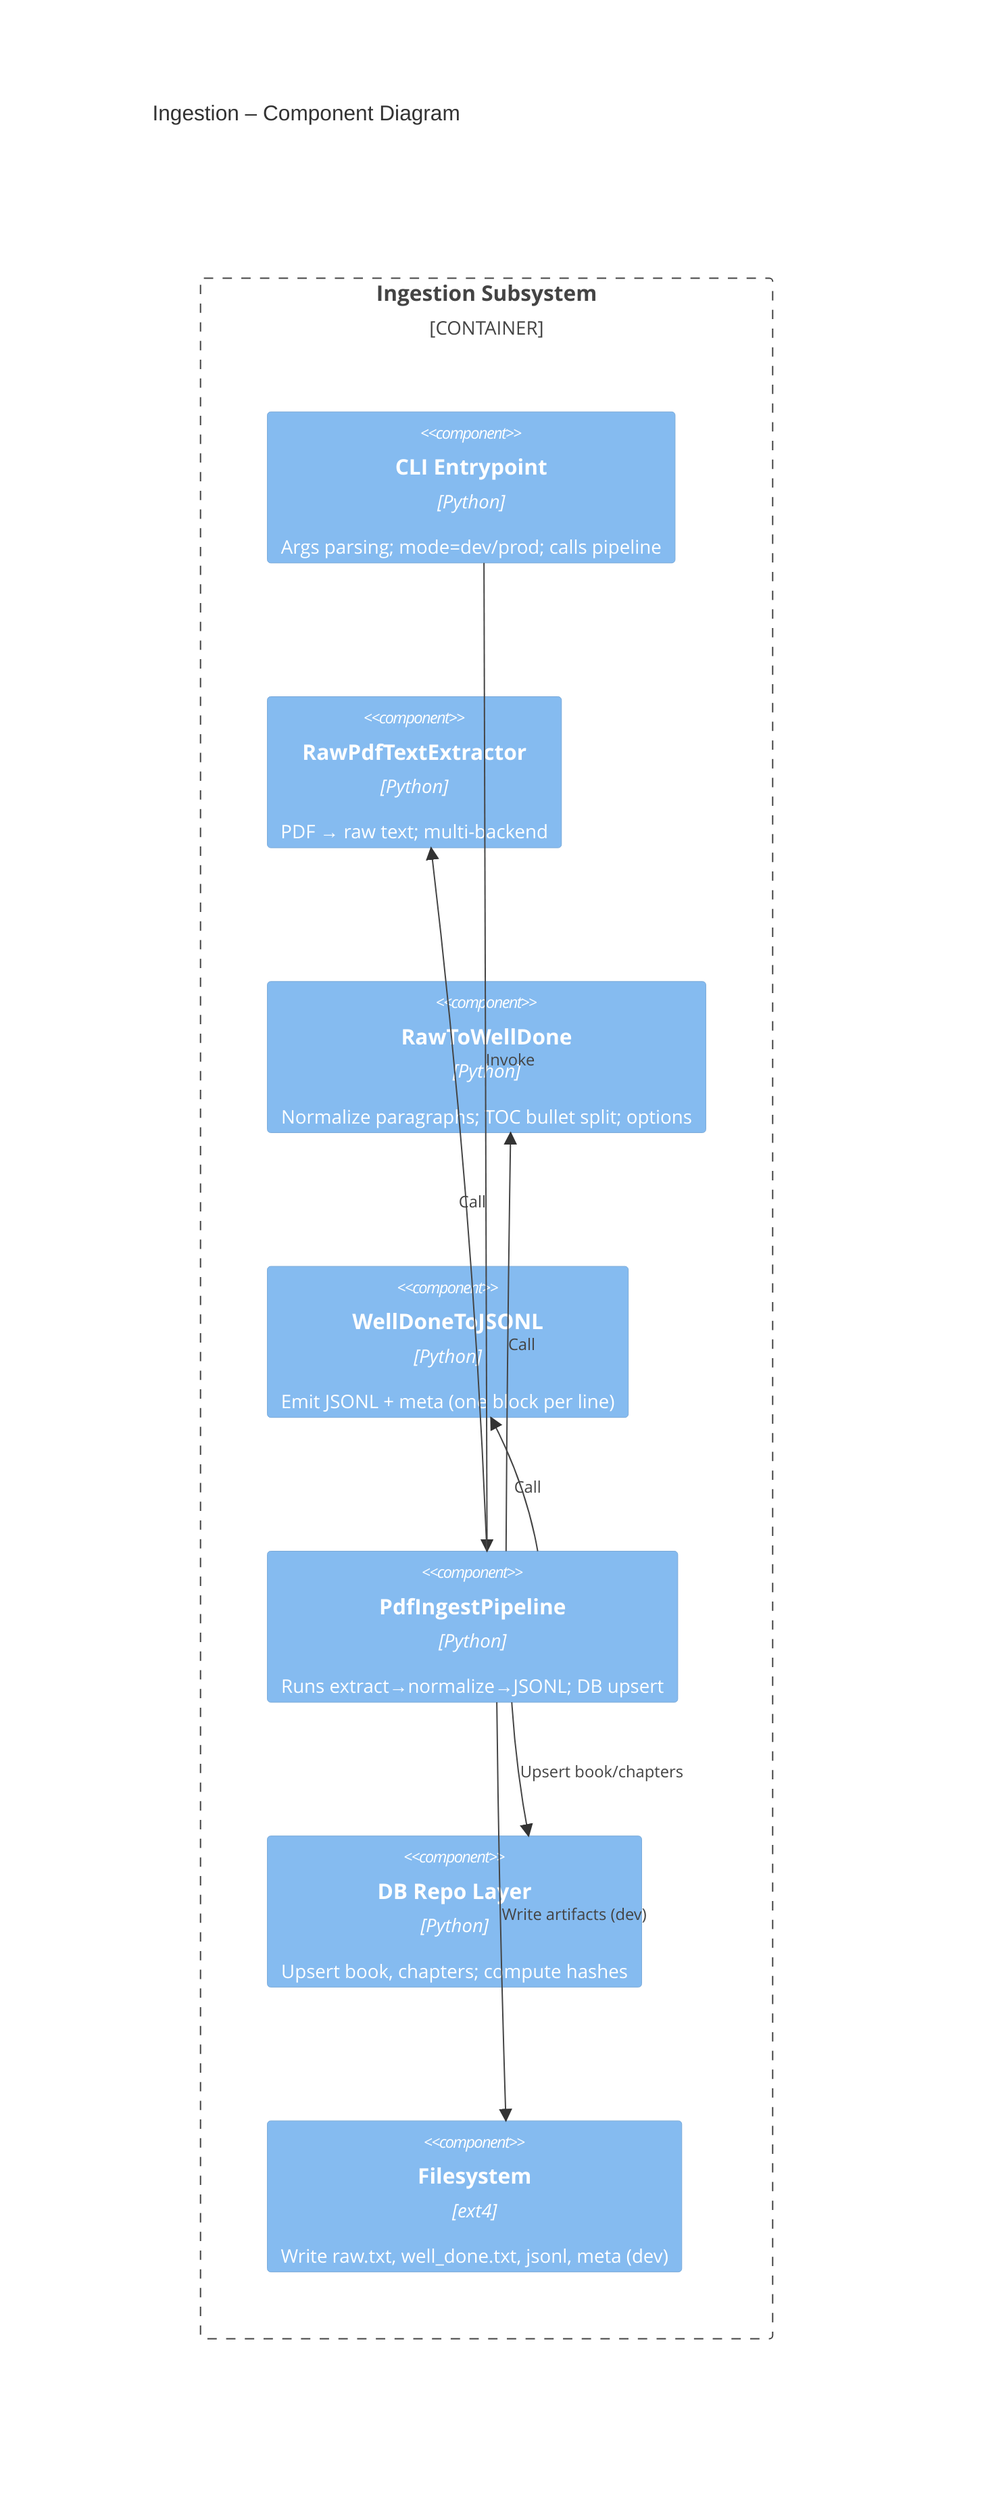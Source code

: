 C4Component
    title Ingestion – Component Diagram

    Container_Boundary(ingb, "Ingestion Subsystem") {
      Component(cli, "CLI Entrypoint", "Python", "Args parsing; mode=dev/prod; calls pipeline")
      Component(extract, "RawPdfTextExtractor", "Python", "PDF → raw text; multi-backend")
      Component(norm, "RawToWellDone", "Python", "Normalize paragraphs; TOC bullet split; options")
      Component(jsonl, "WellDoneToJSONL", "Python", "Emit JSONL + meta (one block per line)")
      Component(orches, "PdfIngestPipeline", "Python", "Runs extract→normalize→JSONL; DB upsert")
      Component(dbrepo, "DB Repo Layer", "Python", "Upsert book, chapters; compute hashes")
      Component(fs, "Filesystem", "ext4", "Write raw.txt, well_done.txt, jsonl, meta (dev)")
    }

    Rel(cli, orches, "Invoke")
    Rel(orches, extract, "Call")
    Rel(orches, norm, "Call")
    Rel(orches, jsonl, "Call")
    Rel(orches, dbrepo, "Upsert book/chapters")
    Rel(orches, fs, "Write artifacts (dev)")

    UpdateLayoutConfig($c4ShapeInRow="3", $c4BoundaryInRow="1")